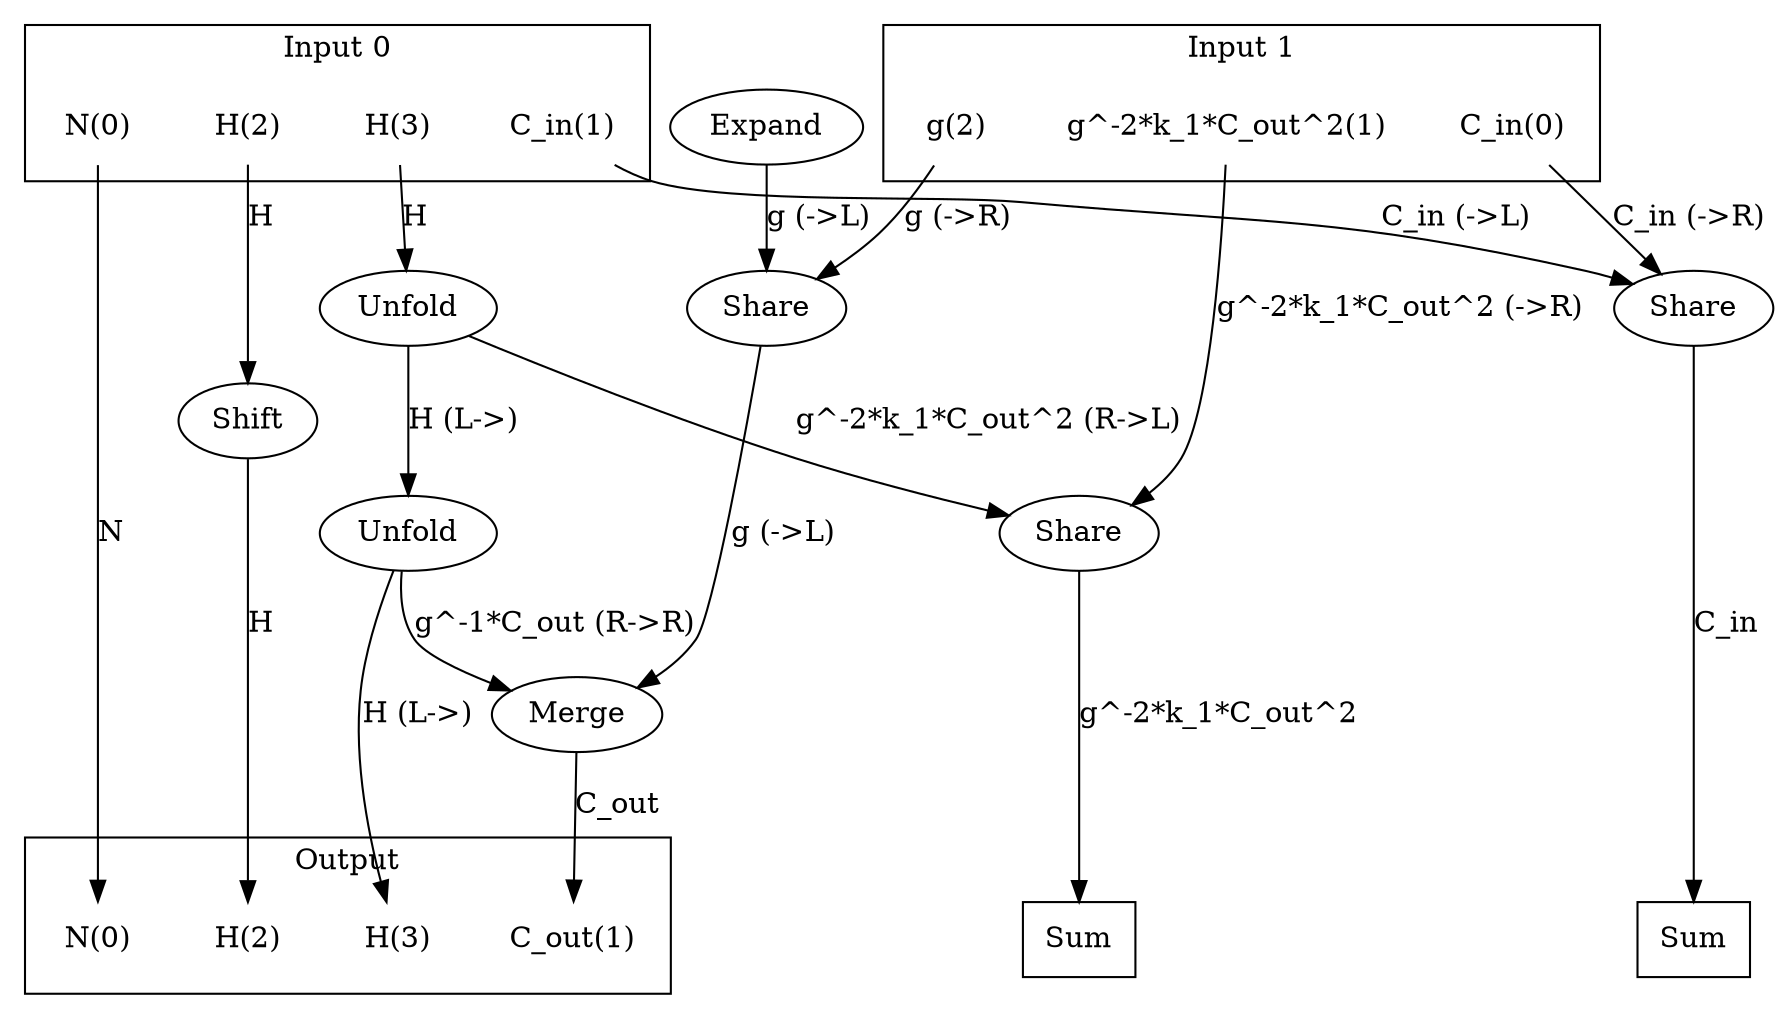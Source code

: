 digraph kernel {
newrank = true;
op_0x7f781c00b3c0 [label="Unfold"];
op_0x7f78d00b0000 [label="Unfold"];
op_0x7f79a8004ad0 [label="Share"];
op_0x7f79b000b880 [label="Share"];
op_0x7f7cbc004580 [label="Shift"];
op_0x7f7cc4007240 [label="Merge"];
op_0x7f7cd4004ed0 [label="Share"];
op_0x7f7cd4005598 [label="Expand"];
reduce_0x7f756400c4d8 [label="Sum", shape=box];
reduce_0x7f7564005ad8 [label="Sum", shape=box];
subgraph cluster_out {
label = "Output";
out_0 [label="N(0)", shape=none];
out_1 [label="C_out(1)", shape=none];
out_2 [label="H(2)", shape=none];
out_3 [label="H(3)", shape=none];
}
{ rank = same;
reduce_0x7f756400c4d8;
reduce_0x7f7564005ad8;
out_0;
out_1;
out_2;
out_3;
}
subgraph cluster_in_0 {
label = "Input 0";
in_0_0 [label="N(0)", shape=none];
in_0_1 [label="C_in(1)", shape=none];
in_0_2 [label="H(2)", shape=none];
in_0_3 [label="H(3)", shape=none];
}
subgraph cluster_in_1 {
label = "Input 1";
in_1_0 [label="C_in(0)", shape=none];
in_1_1 [label="g^-2*k_1*C_out^2(1)", shape=none];
in_1_2 [label="g(2)", shape=none];
}
{ rank = same;
in_0_0;
in_0_1;
in_0_2;
in_0_3;
in_1_0;
in_1_1;
in_1_2;
}
in_0_0 -> out_0 [label="N"];
in_0_1 -> op_0x7f7cd4004ed0 [label="C_in (->L)"];
in_0_2 -> op_0x7f7cbc004580 [label="H"];
in_0_3 -> op_0x7f78d00b0000 [label="H"];
in_1_0 -> op_0x7f7cd4004ed0 [label="C_in (->R)"];
in_1_1 -> op_0x7f79b000b880 [label="g^-2*k_1*C_out^2 (->R)"];
in_1_2 -> op_0x7f79a8004ad0 [label="g (->R)"];
op_0x7f7cc4007240 -> out_1 [label="C_out"];
op_0x7f7cbc004580 -> out_2 [label="H"];
op_0x7f781c00b3c0 -> out_3 [label="H (L->)"];
op_0x7f7cd4004ed0 -> reduce_0x7f7564005ad8 [label="C_in"];
op_0x7f79b000b880 -> reduce_0x7f756400c4d8 [label="g^-2*k_1*C_out^2"];
op_0x7f78d00b0000 -> op_0x7f781c00b3c0 [label="H (L->)"];
op_0x7f7cd4005598 -> op_0x7f79a8004ad0 [label="g (->L)"];
op_0x7f78d00b0000 -> op_0x7f79b000b880 [label="g^-2*k_1*C_out^2 (R->L)"];
op_0x7f79a8004ad0 -> op_0x7f7cc4007240 [label="g (->L)"];
op_0x7f781c00b3c0 -> op_0x7f7cc4007240 [label="g^-1*C_out (R->R)"];
}
